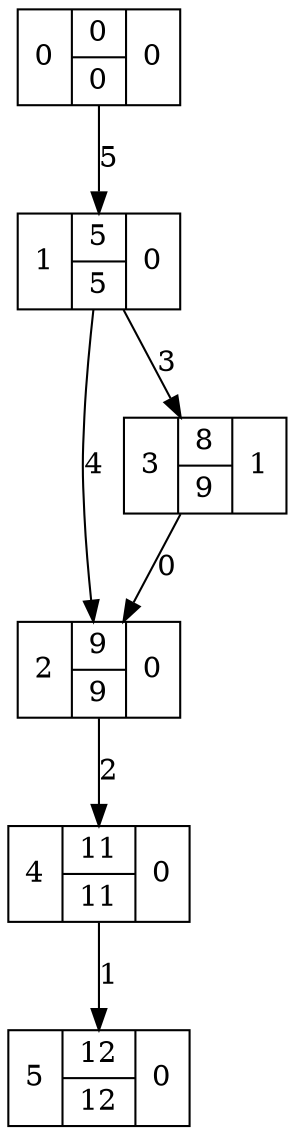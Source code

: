 digraph D {
	node [shape=record]
		<src.node.Node instance at 0x7fe818353680> [label="5|{12|12}|0"]
		<src.node.Node instance at 0x7fe818353ea8> [label="2|{9|9}|0"]
		<src.node.Node instance at 0x7fe818351d40> [label="0|{0|0}|0"]
		<src.node.Node instance at 0x7fe818353560> [label="3|{8|9}|1"]
		<src.node.Node instance at 0x7fe818353fc8> [label="1|{5|5}|0"]
		<src.node.Node instance at 0x7fe8183535f0> [label="4|{11|11}|0"]
			<src.node.Node instance at 0x7fe818353ea8> -> <src.node.Node instance at 0x7fe8183535f0> [label=2]
			<src.node.Node instance at 0x7fe818351d40> -> <src.node.Node instance at 0x7fe818353fc8> [label=5]
			<src.node.Node instance at 0x7fe818353560> -> <src.node.Node instance at 0x7fe818353ea8> [label=0]
			<src.node.Node instance at 0x7fe818353fc8> -> <src.node.Node instance at 0x7fe818353ea8> [label=4]
			<src.node.Node instance at 0x7fe818353fc8> -> <src.node.Node instance at 0x7fe818353560> [label=3]
			<src.node.Node instance at 0x7fe8183535f0> -> <src.node.Node instance at 0x7fe818353680> [label=1]
}